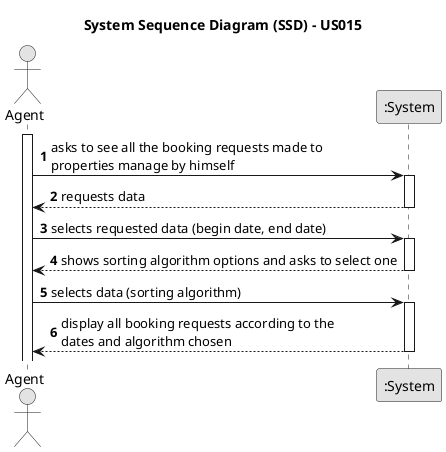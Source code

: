 @startuml
skinparam monochrome true
skinparam packageStyle rectangle
skinparam shadowing false

title System Sequence Diagram (SSD) - US015

autonumber

actor "Agent" as Agent
participant ":System" as System

activate Agent

    Agent -> System : asks to see all the booking requests made to \nproperties manage by himself
    activate System

    System --> Agent : requests data
    deactivate System

    Agent -> System : selects requested data (begin date, end date)
    'types
    activate System

    System --> Agent : shows sorting algorithm options and asks to select one
'   sorting algorithm
    deactivate System

    Agent -> System : selects data (sorting algorithm)
    activate System

    System --> Agent : display all booking requests according to the \ndates and algorithm chosen
    deactivate System

@enduml